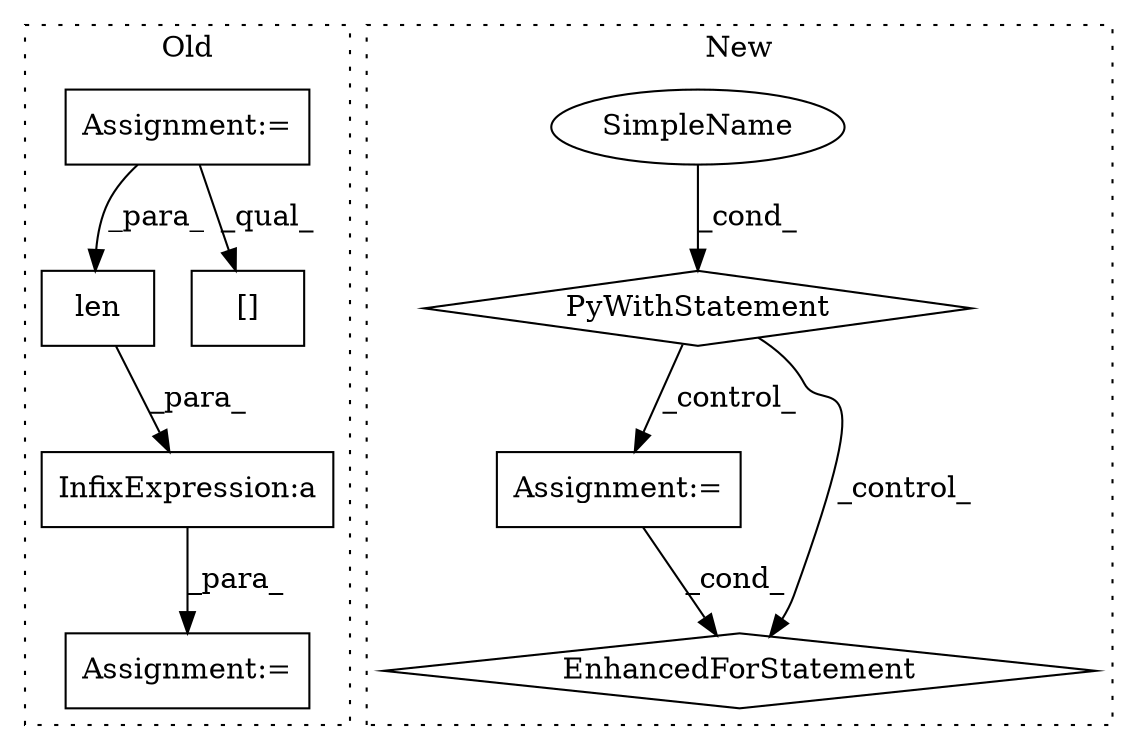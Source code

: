 digraph G {
subgraph cluster0 {
1 [label="len" a="32" s="3715,3724" l="4,1" shape="box"];
5 [label="Assignment:=" a="7" s="3859,3968" l="93,2" shape="box"];
6 [label="InfixExpression:a" a="27" s="3712" l="3" shape="box"];
7 [label="Assignment:=" a="7" s="3827" l="24" shape="box"];
8 [label="[]" a="2" s="3681,3684" l="2,1" shape="box"];
label = "Old";
style="dotted";
}
subgraph cluster1 {
2 [label="PyWithStatement" a="104" s="4121,4147" l="10,2" shape="diamond"];
3 [label="Assignment:=" a="7" s="4180,4255" l="57,2" shape="box"];
4 [label="SimpleName" a="42" s="" l="" shape="ellipse"];
9 [label="EnhancedForStatement" a="70" s="4180,4255" l="57,2" shape="diamond"];
label = "New";
style="dotted";
}
1 -> 6 [label="_para_"];
2 -> 9 [label="_control_"];
2 -> 3 [label="_control_"];
3 -> 9 [label="_cond_"];
4 -> 2 [label="_cond_"];
6 -> 5 [label="_para_"];
7 -> 8 [label="_qual_"];
7 -> 1 [label="_para_"];
}